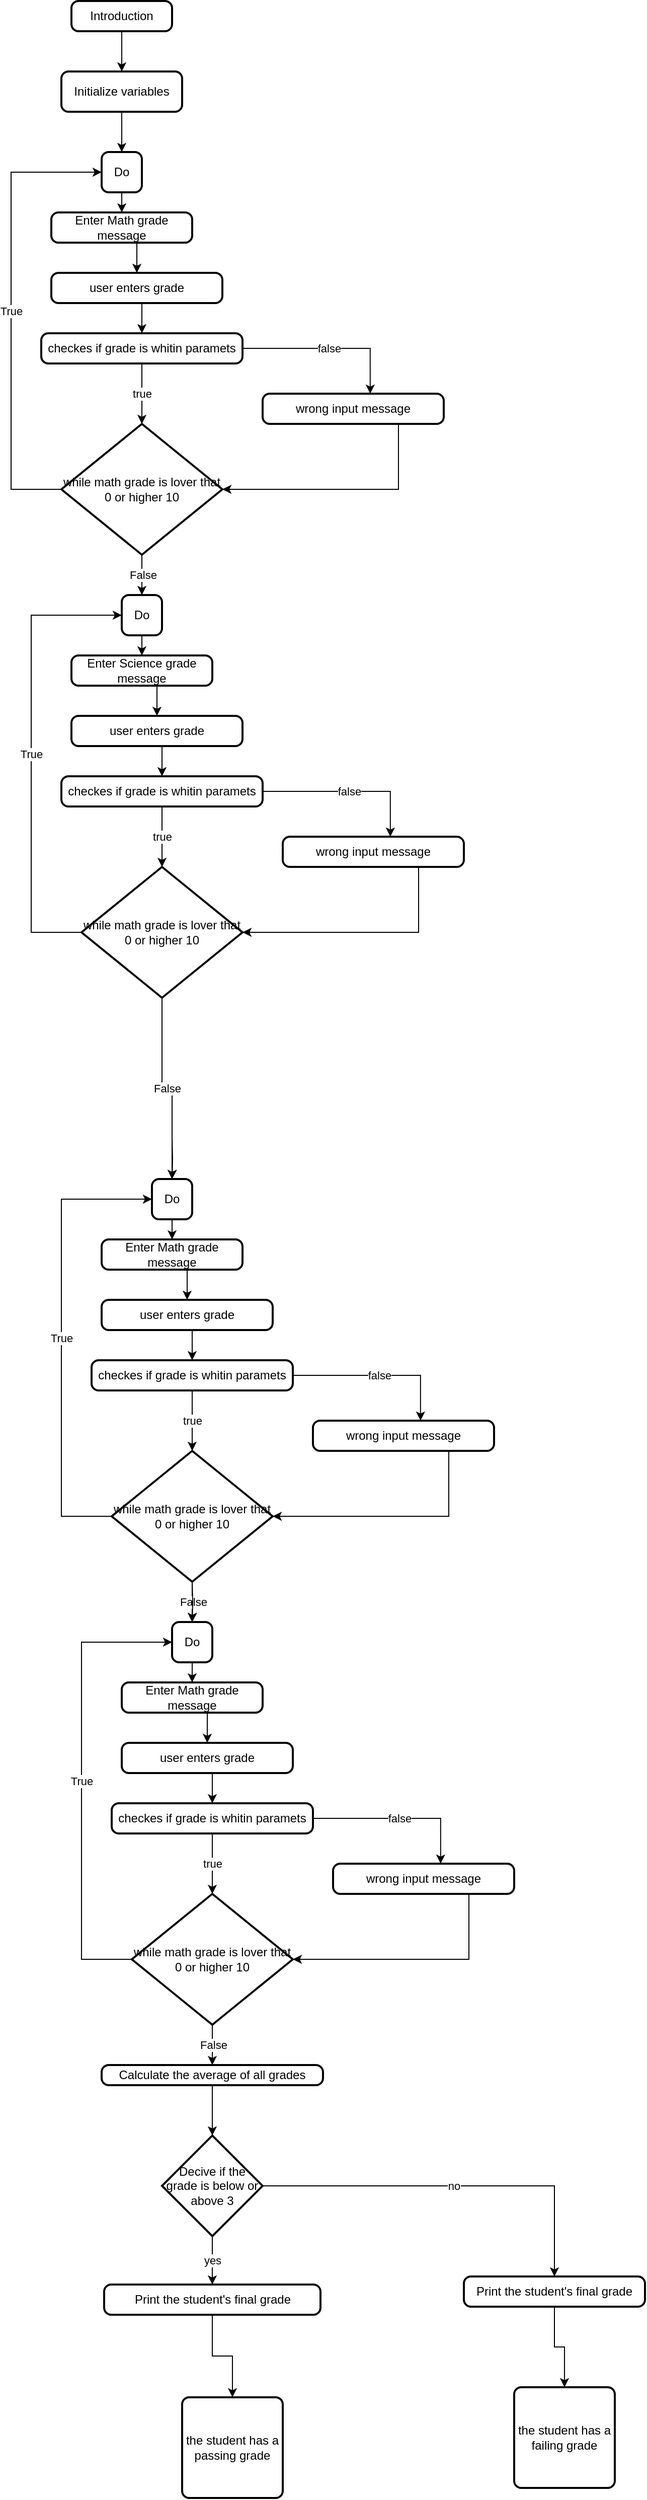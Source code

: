 <mxfile version="22.0.8" type="device">
  <diagram id="C5RBs43oDa-KdzZeNtuy" name="Page-1">
    <mxGraphModel dx="1434" dy="764" grid="1" gridSize="10" guides="1" tooltips="1" connect="1" arrows="1" fold="1" page="1" pageScale="1" pageWidth="827" pageHeight="1169" math="0" shadow="0">
      <root>
        <mxCell id="WIyWlLk6GJQsqaUBKTNV-0" />
        <mxCell id="WIyWlLk6GJQsqaUBKTNV-1" parent="WIyWlLk6GJQsqaUBKTNV-0" />
        <mxCell id="nSamTNei7Clb74Yu-_tP-12" value="True" style="edgeStyle=orthogonalEdgeStyle;rounded=0;orthogonalLoop=1;jettySize=auto;html=1;exitX=0;exitY=0.5;exitDx=0;exitDy=0;exitPerimeter=0;entryX=0;entryY=0.5;entryDx=0;entryDy=0;" parent="WIyWlLk6GJQsqaUBKTNV-1" source="nSamTNei7Clb74Yu-_tP-3" target="nSamTNei7Clb74Yu-_tP-8" edge="1">
          <mxGeometry relative="1" as="geometry">
            <mxPoint x="20" y="240" as="targetPoint" />
            <Array as="points">
              <mxPoint x="30" y="555" />
              <mxPoint x="30" y="240" />
            </Array>
          </mxGeometry>
        </mxCell>
        <mxCell id="nSamTNei7Clb74Yu-_tP-27" value="False" style="edgeStyle=orthogonalEdgeStyle;rounded=0;orthogonalLoop=1;jettySize=auto;html=1;exitX=0.5;exitY=1;exitDx=0;exitDy=0;exitPerimeter=0;" parent="WIyWlLk6GJQsqaUBKTNV-1" source="nSamTNei7Clb74Yu-_tP-3" edge="1">
          <mxGeometry relative="1" as="geometry">
            <mxPoint x="160" y="660" as="targetPoint" />
          </mxGeometry>
        </mxCell>
        <mxCell id="nSamTNei7Clb74Yu-_tP-3" value="while math grade is lover that 0 or higher 10" style="strokeWidth=2;html=1;shape=mxgraph.flowchart.decision;whiteSpace=wrap;" parent="WIyWlLk6GJQsqaUBKTNV-1" vertex="1">
          <mxGeometry x="80" y="490" width="160" height="130" as="geometry" />
        </mxCell>
        <mxCell id="nSamTNei7Clb74Yu-_tP-5" style="edgeStyle=orthogonalEdgeStyle;rounded=0;orthogonalLoop=1;jettySize=auto;html=1;exitX=0.5;exitY=1;exitDx=0;exitDy=0;" parent="WIyWlLk6GJQsqaUBKTNV-1" source="nSamTNei7Clb74Yu-_tP-4" edge="1">
          <mxGeometry relative="1" as="geometry">
            <mxPoint x="140" y="220" as="targetPoint" />
          </mxGeometry>
        </mxCell>
        <mxCell id="nSamTNei7Clb74Yu-_tP-4" value="Initialize variables" style="rounded=1;whiteSpace=wrap;html=1;absoluteArcSize=1;arcSize=14;strokeWidth=2;" parent="WIyWlLk6GJQsqaUBKTNV-1" vertex="1">
          <mxGeometry x="80" y="140" width="120" height="40" as="geometry" />
        </mxCell>
        <mxCell id="nSamTNei7Clb74Yu-_tP-7" style="edgeStyle=orthogonalEdgeStyle;rounded=0;orthogonalLoop=1;jettySize=auto;html=1;exitX=0.5;exitY=1;exitDx=0;exitDy=0;entryX=0.5;entryY=0;entryDx=0;entryDy=0;" parent="WIyWlLk6GJQsqaUBKTNV-1" source="nSamTNei7Clb74Yu-_tP-6" target="nSamTNei7Clb74Yu-_tP-4" edge="1">
          <mxGeometry relative="1" as="geometry" />
        </mxCell>
        <mxCell id="nSamTNei7Clb74Yu-_tP-6" value="Introduction" style="rounded=1;whiteSpace=wrap;html=1;absoluteArcSize=1;arcSize=14;strokeWidth=2;" parent="WIyWlLk6GJQsqaUBKTNV-1" vertex="1">
          <mxGeometry x="90" y="70" width="100" height="30" as="geometry" />
        </mxCell>
        <mxCell id="nSamTNei7Clb74Yu-_tP-9" style="edgeStyle=orthogonalEdgeStyle;rounded=0;orthogonalLoop=1;jettySize=auto;html=1;exitX=0.5;exitY=1;exitDx=0;exitDy=0;" parent="WIyWlLk6GJQsqaUBKTNV-1" source="nSamTNei7Clb74Yu-_tP-8" edge="1">
          <mxGeometry relative="1" as="geometry">
            <mxPoint x="140" y="280" as="targetPoint" />
          </mxGeometry>
        </mxCell>
        <mxCell id="nSamTNei7Clb74Yu-_tP-8" value="Do" style="rounded=1;whiteSpace=wrap;html=1;absoluteArcSize=1;arcSize=14;strokeWidth=2;" parent="WIyWlLk6GJQsqaUBKTNV-1" vertex="1">
          <mxGeometry x="120" y="220" width="40" height="40" as="geometry" />
        </mxCell>
        <mxCell id="nSamTNei7Clb74Yu-_tP-18" style="edgeStyle=orthogonalEdgeStyle;rounded=0;orthogonalLoop=1;jettySize=auto;html=1;exitX=0.5;exitY=1;exitDx=0;exitDy=0;entryX=0.5;entryY=0;entryDx=0;entryDy=0;" parent="WIyWlLk6GJQsqaUBKTNV-1" source="nSamTNei7Clb74Yu-_tP-10" target="nSamTNei7Clb74Yu-_tP-16" edge="1">
          <mxGeometry relative="1" as="geometry" />
        </mxCell>
        <mxCell id="nSamTNei7Clb74Yu-_tP-10" value="Enter Math grade message" style="rounded=1;whiteSpace=wrap;html=1;absoluteArcSize=1;arcSize=14;strokeWidth=2;" parent="WIyWlLk6GJQsqaUBKTNV-1" vertex="1">
          <mxGeometry x="70" y="280" width="140" height="30" as="geometry" />
        </mxCell>
        <mxCell id="nSamTNei7Clb74Yu-_tP-14" style="edgeStyle=orthogonalEdgeStyle;rounded=0;orthogonalLoop=1;jettySize=auto;html=1;exitX=0.5;exitY=1;exitDx=0;exitDy=0;exitPerimeter=0;" parent="WIyWlLk6GJQsqaUBKTNV-1" source="nSamTNei7Clb74Yu-_tP-3" target="nSamTNei7Clb74Yu-_tP-3" edge="1">
          <mxGeometry relative="1" as="geometry" />
        </mxCell>
        <mxCell id="nSamTNei7Clb74Yu-_tP-19" style="edgeStyle=orthogonalEdgeStyle;rounded=0;orthogonalLoop=1;jettySize=auto;html=1;exitX=0.5;exitY=1;exitDx=0;exitDy=0;entryX=0.5;entryY=0;entryDx=0;entryDy=0;" parent="WIyWlLk6GJQsqaUBKTNV-1" source="nSamTNei7Clb74Yu-_tP-16" target="nSamTNei7Clb74Yu-_tP-17" edge="1">
          <mxGeometry relative="1" as="geometry" />
        </mxCell>
        <mxCell id="nSamTNei7Clb74Yu-_tP-16" value="user enters grade" style="rounded=1;whiteSpace=wrap;html=1;absoluteArcSize=1;arcSize=14;strokeWidth=2;" parent="WIyWlLk6GJQsqaUBKTNV-1" vertex="1">
          <mxGeometry x="70" y="340" width="170" height="30" as="geometry" />
        </mxCell>
        <mxCell id="nSamTNei7Clb74Yu-_tP-24" value="false" style="edgeStyle=orthogonalEdgeStyle;rounded=0;orthogonalLoop=1;jettySize=auto;html=1;exitX=1;exitY=0.5;exitDx=0;exitDy=0;entryX=0.594;entryY=0;entryDx=0;entryDy=0;entryPerimeter=0;" parent="WIyWlLk6GJQsqaUBKTNV-1" source="nSamTNei7Clb74Yu-_tP-17" target="nSamTNei7Clb74Yu-_tP-23" edge="1">
          <mxGeometry relative="1" as="geometry" />
        </mxCell>
        <mxCell id="nSamTNei7Clb74Yu-_tP-25" value="true" style="edgeStyle=orthogonalEdgeStyle;rounded=0;orthogonalLoop=1;jettySize=auto;html=1;exitX=0.5;exitY=1;exitDx=0;exitDy=0;entryX=0.5;entryY=0;entryDx=0;entryDy=0;entryPerimeter=0;" parent="WIyWlLk6GJQsqaUBKTNV-1" source="nSamTNei7Clb74Yu-_tP-17" target="nSamTNei7Clb74Yu-_tP-3" edge="1">
          <mxGeometry relative="1" as="geometry" />
        </mxCell>
        <mxCell id="nSamTNei7Clb74Yu-_tP-17" value="checkes if grade is whitin paramets" style="rounded=1;whiteSpace=wrap;html=1;absoluteArcSize=1;arcSize=14;strokeWidth=2;" parent="WIyWlLk6GJQsqaUBKTNV-1" vertex="1">
          <mxGeometry x="60" y="400" width="200" height="30" as="geometry" />
        </mxCell>
        <mxCell id="nSamTNei7Clb74Yu-_tP-26" style="edgeStyle=orthogonalEdgeStyle;rounded=0;orthogonalLoop=1;jettySize=auto;html=1;exitX=0.75;exitY=1;exitDx=0;exitDy=0;entryX=1;entryY=0.5;entryDx=0;entryDy=0;entryPerimeter=0;" parent="WIyWlLk6GJQsqaUBKTNV-1" source="nSamTNei7Clb74Yu-_tP-23" target="nSamTNei7Clb74Yu-_tP-3" edge="1">
          <mxGeometry relative="1" as="geometry" />
        </mxCell>
        <mxCell id="nSamTNei7Clb74Yu-_tP-23" value="wrong input message" style="rounded=1;whiteSpace=wrap;html=1;absoluteArcSize=1;arcSize=14;strokeWidth=2;" parent="WIyWlLk6GJQsqaUBKTNV-1" vertex="1">
          <mxGeometry x="280" y="460" width="180" height="30" as="geometry" />
        </mxCell>
        <mxCell id="nSamTNei7Clb74Yu-_tP-45" value="True" style="edgeStyle=orthogonalEdgeStyle;rounded=0;orthogonalLoop=1;jettySize=auto;html=1;exitX=0;exitY=0.5;exitDx=0;exitDy=0;exitPerimeter=0;entryX=0;entryY=0.5;entryDx=0;entryDy=0;" parent="WIyWlLk6GJQsqaUBKTNV-1" source="nSamTNei7Clb74Yu-_tP-47" target="nSamTNei7Clb74Yu-_tP-51" edge="1">
          <mxGeometry relative="1" as="geometry">
            <mxPoint x="40" y="680" as="targetPoint" />
            <Array as="points">
              <mxPoint x="50" y="995" />
              <mxPoint x="50" y="680" />
            </Array>
          </mxGeometry>
        </mxCell>
        <mxCell id="nSamTNei7Clb74Yu-_tP-81" value="False" style="edgeStyle=orthogonalEdgeStyle;rounded=0;orthogonalLoop=1;jettySize=auto;html=1;exitX=0.5;exitY=1;exitDx=0;exitDy=0;exitPerimeter=0;entryX=0.5;entryY=0;entryDx=0;entryDy=0;" parent="WIyWlLk6GJQsqaUBKTNV-1" source="nSamTNei7Clb74Yu-_tP-47" target="nSamTNei7Clb74Yu-_tP-70" edge="1">
          <mxGeometry relative="1" as="geometry" />
        </mxCell>
        <mxCell id="nSamTNei7Clb74Yu-_tP-47" value="while math grade is lover that 0 or higher 10" style="strokeWidth=2;html=1;shape=mxgraph.flowchart.decision;whiteSpace=wrap;" parent="WIyWlLk6GJQsqaUBKTNV-1" vertex="1">
          <mxGeometry x="100" y="930" width="160" height="130" as="geometry" />
        </mxCell>
        <mxCell id="nSamTNei7Clb74Yu-_tP-50" style="edgeStyle=orthogonalEdgeStyle;rounded=0;orthogonalLoop=1;jettySize=auto;html=1;exitX=0.5;exitY=1;exitDx=0;exitDy=0;" parent="WIyWlLk6GJQsqaUBKTNV-1" source="nSamTNei7Clb74Yu-_tP-51" edge="1">
          <mxGeometry relative="1" as="geometry">
            <mxPoint x="160" y="720" as="targetPoint" />
          </mxGeometry>
        </mxCell>
        <mxCell id="nSamTNei7Clb74Yu-_tP-51" value="Do" style="rounded=1;whiteSpace=wrap;html=1;absoluteArcSize=1;arcSize=14;strokeWidth=2;" parent="WIyWlLk6GJQsqaUBKTNV-1" vertex="1">
          <mxGeometry x="140" y="660" width="40" height="40" as="geometry" />
        </mxCell>
        <mxCell id="nSamTNei7Clb74Yu-_tP-52" style="edgeStyle=orthogonalEdgeStyle;rounded=0;orthogonalLoop=1;jettySize=auto;html=1;exitX=0.5;exitY=1;exitDx=0;exitDy=0;entryX=0.5;entryY=0;entryDx=0;entryDy=0;" parent="WIyWlLk6GJQsqaUBKTNV-1" source="nSamTNei7Clb74Yu-_tP-53" target="nSamTNei7Clb74Yu-_tP-56" edge="1">
          <mxGeometry relative="1" as="geometry" />
        </mxCell>
        <mxCell id="nSamTNei7Clb74Yu-_tP-53" value="Enter Science grade message" style="rounded=1;whiteSpace=wrap;html=1;absoluteArcSize=1;arcSize=14;strokeWidth=2;" parent="WIyWlLk6GJQsqaUBKTNV-1" vertex="1">
          <mxGeometry x="90" y="720" width="140" height="30" as="geometry" />
        </mxCell>
        <mxCell id="nSamTNei7Clb74Yu-_tP-54" style="edgeStyle=orthogonalEdgeStyle;rounded=0;orthogonalLoop=1;jettySize=auto;html=1;exitX=0.5;exitY=1;exitDx=0;exitDy=0;exitPerimeter=0;" parent="WIyWlLk6GJQsqaUBKTNV-1" source="nSamTNei7Clb74Yu-_tP-47" target="nSamTNei7Clb74Yu-_tP-47" edge="1">
          <mxGeometry relative="1" as="geometry" />
        </mxCell>
        <mxCell id="nSamTNei7Clb74Yu-_tP-55" style="edgeStyle=orthogonalEdgeStyle;rounded=0;orthogonalLoop=1;jettySize=auto;html=1;exitX=0.5;exitY=1;exitDx=0;exitDy=0;entryX=0.5;entryY=0;entryDx=0;entryDy=0;" parent="WIyWlLk6GJQsqaUBKTNV-1" source="nSamTNei7Clb74Yu-_tP-56" target="nSamTNei7Clb74Yu-_tP-59" edge="1">
          <mxGeometry relative="1" as="geometry" />
        </mxCell>
        <mxCell id="nSamTNei7Clb74Yu-_tP-56" value="user enters grade" style="rounded=1;whiteSpace=wrap;html=1;absoluteArcSize=1;arcSize=14;strokeWidth=2;" parent="WIyWlLk6GJQsqaUBKTNV-1" vertex="1">
          <mxGeometry x="90" y="780" width="170" height="30" as="geometry" />
        </mxCell>
        <mxCell id="nSamTNei7Clb74Yu-_tP-57" value="false" style="edgeStyle=orthogonalEdgeStyle;rounded=0;orthogonalLoop=1;jettySize=auto;html=1;exitX=1;exitY=0.5;exitDx=0;exitDy=0;entryX=0.594;entryY=0;entryDx=0;entryDy=0;entryPerimeter=0;" parent="WIyWlLk6GJQsqaUBKTNV-1" source="nSamTNei7Clb74Yu-_tP-59" target="nSamTNei7Clb74Yu-_tP-61" edge="1">
          <mxGeometry relative="1" as="geometry" />
        </mxCell>
        <mxCell id="nSamTNei7Clb74Yu-_tP-58" value="true" style="edgeStyle=orthogonalEdgeStyle;rounded=0;orthogonalLoop=1;jettySize=auto;html=1;exitX=0.5;exitY=1;exitDx=0;exitDy=0;entryX=0.5;entryY=0;entryDx=0;entryDy=0;entryPerimeter=0;" parent="WIyWlLk6GJQsqaUBKTNV-1" source="nSamTNei7Clb74Yu-_tP-59" target="nSamTNei7Clb74Yu-_tP-47" edge="1">
          <mxGeometry relative="1" as="geometry" />
        </mxCell>
        <mxCell id="nSamTNei7Clb74Yu-_tP-59" value="checkes if grade is whitin paramets" style="rounded=1;whiteSpace=wrap;html=1;absoluteArcSize=1;arcSize=14;strokeWidth=2;" parent="WIyWlLk6GJQsqaUBKTNV-1" vertex="1">
          <mxGeometry x="80" y="840" width="200" height="30" as="geometry" />
        </mxCell>
        <mxCell id="nSamTNei7Clb74Yu-_tP-60" style="edgeStyle=orthogonalEdgeStyle;rounded=0;orthogonalLoop=1;jettySize=auto;html=1;exitX=0.75;exitY=1;exitDx=0;exitDy=0;entryX=1;entryY=0.5;entryDx=0;entryDy=0;entryPerimeter=0;" parent="WIyWlLk6GJQsqaUBKTNV-1" source="nSamTNei7Clb74Yu-_tP-61" target="nSamTNei7Clb74Yu-_tP-47" edge="1">
          <mxGeometry relative="1" as="geometry" />
        </mxCell>
        <mxCell id="nSamTNei7Clb74Yu-_tP-61" value="wrong input message" style="rounded=1;whiteSpace=wrap;html=1;absoluteArcSize=1;arcSize=14;strokeWidth=2;" parent="WIyWlLk6GJQsqaUBKTNV-1" vertex="1">
          <mxGeometry x="300" y="900" width="180" height="30" as="geometry" />
        </mxCell>
        <mxCell id="nSamTNei7Clb74Yu-_tP-64" value="True" style="edgeStyle=orthogonalEdgeStyle;rounded=0;orthogonalLoop=1;jettySize=auto;html=1;exitX=0;exitY=0.5;exitDx=0;exitDy=0;exitPerimeter=0;entryX=0;entryY=0.5;entryDx=0;entryDy=0;" parent="WIyWlLk6GJQsqaUBKTNV-1" source="nSamTNei7Clb74Yu-_tP-66" target="nSamTNei7Clb74Yu-_tP-70" edge="1">
          <mxGeometry relative="1" as="geometry">
            <mxPoint x="70" y="1260" as="targetPoint" />
            <Array as="points">
              <mxPoint x="80" y="1575" />
              <mxPoint x="80" y="1260" />
            </Array>
          </mxGeometry>
        </mxCell>
        <mxCell id="nSamTNei7Clb74Yu-_tP-65" value="False" style="edgeStyle=orthogonalEdgeStyle;rounded=0;orthogonalLoop=1;jettySize=auto;html=1;exitX=0.5;exitY=1;exitDx=0;exitDy=0;exitPerimeter=0;" parent="WIyWlLk6GJQsqaUBKTNV-1" source="nSamTNei7Clb74Yu-_tP-66" edge="1">
          <mxGeometry relative="1" as="geometry">
            <mxPoint x="210" y="1680" as="targetPoint" />
          </mxGeometry>
        </mxCell>
        <mxCell id="nSamTNei7Clb74Yu-_tP-66" value="while math grade is lover that 0 or higher 10" style="strokeWidth=2;html=1;shape=mxgraph.flowchart.decision;whiteSpace=wrap;" parent="WIyWlLk6GJQsqaUBKTNV-1" vertex="1">
          <mxGeometry x="130" y="1510" width="160" height="130" as="geometry" />
        </mxCell>
        <mxCell id="nSamTNei7Clb74Yu-_tP-67" style="edgeStyle=orthogonalEdgeStyle;rounded=0;orthogonalLoop=1;jettySize=auto;html=1;exitX=0.5;exitY=1;exitDx=0;exitDy=0;" parent="WIyWlLk6GJQsqaUBKTNV-1" edge="1">
          <mxGeometry relative="1" as="geometry">
            <mxPoint x="190" y="1240" as="targetPoint" />
            <mxPoint x="190" y="1200" as="sourcePoint" />
          </mxGeometry>
        </mxCell>
        <mxCell id="nSamTNei7Clb74Yu-_tP-69" style="edgeStyle=orthogonalEdgeStyle;rounded=0;orthogonalLoop=1;jettySize=auto;html=1;exitX=0.5;exitY=1;exitDx=0;exitDy=0;" parent="WIyWlLk6GJQsqaUBKTNV-1" source="nSamTNei7Clb74Yu-_tP-70" edge="1">
          <mxGeometry relative="1" as="geometry">
            <mxPoint x="190" y="1300" as="targetPoint" />
          </mxGeometry>
        </mxCell>
        <mxCell id="nSamTNei7Clb74Yu-_tP-70" value="Do" style="rounded=1;whiteSpace=wrap;html=1;absoluteArcSize=1;arcSize=14;strokeWidth=2;" parent="WIyWlLk6GJQsqaUBKTNV-1" vertex="1">
          <mxGeometry x="170" y="1240" width="40" height="40" as="geometry" />
        </mxCell>
        <mxCell id="nSamTNei7Clb74Yu-_tP-71" style="edgeStyle=orthogonalEdgeStyle;rounded=0;orthogonalLoop=1;jettySize=auto;html=1;exitX=0.5;exitY=1;exitDx=0;exitDy=0;entryX=0.5;entryY=0;entryDx=0;entryDy=0;" parent="WIyWlLk6GJQsqaUBKTNV-1" source="nSamTNei7Clb74Yu-_tP-72" target="nSamTNei7Clb74Yu-_tP-75" edge="1">
          <mxGeometry relative="1" as="geometry" />
        </mxCell>
        <mxCell id="nSamTNei7Clb74Yu-_tP-72" value="Enter Math grade message" style="rounded=1;whiteSpace=wrap;html=1;absoluteArcSize=1;arcSize=14;strokeWidth=2;" parent="WIyWlLk6GJQsqaUBKTNV-1" vertex="1">
          <mxGeometry x="120" y="1300" width="140" height="30" as="geometry" />
        </mxCell>
        <mxCell id="nSamTNei7Clb74Yu-_tP-73" style="edgeStyle=orthogonalEdgeStyle;rounded=0;orthogonalLoop=1;jettySize=auto;html=1;exitX=0.5;exitY=1;exitDx=0;exitDy=0;exitPerimeter=0;" parent="WIyWlLk6GJQsqaUBKTNV-1" source="nSamTNei7Clb74Yu-_tP-66" target="nSamTNei7Clb74Yu-_tP-66" edge="1">
          <mxGeometry relative="1" as="geometry" />
        </mxCell>
        <mxCell id="nSamTNei7Clb74Yu-_tP-74" style="edgeStyle=orthogonalEdgeStyle;rounded=0;orthogonalLoop=1;jettySize=auto;html=1;exitX=0.5;exitY=1;exitDx=0;exitDy=0;entryX=0.5;entryY=0;entryDx=0;entryDy=0;" parent="WIyWlLk6GJQsqaUBKTNV-1" source="nSamTNei7Clb74Yu-_tP-75" target="nSamTNei7Clb74Yu-_tP-78" edge="1">
          <mxGeometry relative="1" as="geometry" />
        </mxCell>
        <mxCell id="nSamTNei7Clb74Yu-_tP-75" value="user enters grade" style="rounded=1;whiteSpace=wrap;html=1;absoluteArcSize=1;arcSize=14;strokeWidth=2;" parent="WIyWlLk6GJQsqaUBKTNV-1" vertex="1">
          <mxGeometry x="120" y="1360" width="170" height="30" as="geometry" />
        </mxCell>
        <mxCell id="nSamTNei7Clb74Yu-_tP-76" value="false" style="edgeStyle=orthogonalEdgeStyle;rounded=0;orthogonalLoop=1;jettySize=auto;html=1;exitX=1;exitY=0.5;exitDx=0;exitDy=0;entryX=0.594;entryY=0;entryDx=0;entryDy=0;entryPerimeter=0;" parent="WIyWlLk6GJQsqaUBKTNV-1" source="nSamTNei7Clb74Yu-_tP-78" target="nSamTNei7Clb74Yu-_tP-80" edge="1">
          <mxGeometry relative="1" as="geometry" />
        </mxCell>
        <mxCell id="nSamTNei7Clb74Yu-_tP-77" value="true" style="edgeStyle=orthogonalEdgeStyle;rounded=0;orthogonalLoop=1;jettySize=auto;html=1;exitX=0.5;exitY=1;exitDx=0;exitDy=0;entryX=0.5;entryY=0;entryDx=0;entryDy=0;entryPerimeter=0;" parent="WIyWlLk6GJQsqaUBKTNV-1" source="nSamTNei7Clb74Yu-_tP-78" target="nSamTNei7Clb74Yu-_tP-66" edge="1">
          <mxGeometry relative="1" as="geometry" />
        </mxCell>
        <mxCell id="nSamTNei7Clb74Yu-_tP-78" value="checkes if grade is whitin paramets" style="rounded=1;whiteSpace=wrap;html=1;absoluteArcSize=1;arcSize=14;strokeWidth=2;" parent="WIyWlLk6GJQsqaUBKTNV-1" vertex="1">
          <mxGeometry x="110" y="1420" width="200" height="30" as="geometry" />
        </mxCell>
        <mxCell id="nSamTNei7Clb74Yu-_tP-79" style="edgeStyle=orthogonalEdgeStyle;rounded=0;orthogonalLoop=1;jettySize=auto;html=1;exitX=0.75;exitY=1;exitDx=0;exitDy=0;entryX=1;entryY=0.5;entryDx=0;entryDy=0;entryPerimeter=0;" parent="WIyWlLk6GJQsqaUBKTNV-1" source="nSamTNei7Clb74Yu-_tP-80" target="nSamTNei7Clb74Yu-_tP-66" edge="1">
          <mxGeometry relative="1" as="geometry" />
        </mxCell>
        <mxCell id="nSamTNei7Clb74Yu-_tP-80" value="wrong input message" style="rounded=1;whiteSpace=wrap;html=1;absoluteArcSize=1;arcSize=14;strokeWidth=2;" parent="WIyWlLk6GJQsqaUBKTNV-1" vertex="1">
          <mxGeometry x="330" y="1480" width="180" height="30" as="geometry" />
        </mxCell>
        <mxCell id="nSamTNei7Clb74Yu-_tP-82" value="True" style="edgeStyle=orthogonalEdgeStyle;rounded=0;orthogonalLoop=1;jettySize=auto;html=1;exitX=0;exitY=0.5;exitDx=0;exitDy=0;exitPerimeter=0;entryX=0;entryY=0.5;entryDx=0;entryDy=0;" parent="WIyWlLk6GJQsqaUBKTNV-1" source="nSamTNei7Clb74Yu-_tP-84" target="nSamTNei7Clb74Yu-_tP-88" edge="1">
          <mxGeometry relative="1" as="geometry">
            <mxPoint x="90" y="1700" as="targetPoint" />
            <Array as="points">
              <mxPoint x="100" y="2015" />
              <mxPoint x="100" y="1700" />
            </Array>
          </mxGeometry>
        </mxCell>
        <mxCell id="nSamTNei7Clb74Yu-_tP-83" value="False" style="edgeStyle=orthogonalEdgeStyle;rounded=0;orthogonalLoop=1;jettySize=auto;html=1;exitX=0.5;exitY=1;exitDx=0;exitDy=0;exitPerimeter=0;" parent="WIyWlLk6GJQsqaUBKTNV-1" source="nSamTNei7Clb74Yu-_tP-84" edge="1">
          <mxGeometry relative="1" as="geometry">
            <mxPoint x="230" y="2120" as="targetPoint" />
          </mxGeometry>
        </mxCell>
        <mxCell id="nSamTNei7Clb74Yu-_tP-84" value="while math grade is lover that 0 or higher 10" style="strokeWidth=2;html=1;shape=mxgraph.flowchart.decision;whiteSpace=wrap;" parent="WIyWlLk6GJQsqaUBKTNV-1" vertex="1">
          <mxGeometry x="150" y="1950" width="160" height="130" as="geometry" />
        </mxCell>
        <mxCell id="nSamTNei7Clb74Yu-_tP-85" style="edgeStyle=orthogonalEdgeStyle;rounded=0;orthogonalLoop=1;jettySize=auto;html=1;exitX=0.5;exitY=1;exitDx=0;exitDy=0;" parent="WIyWlLk6GJQsqaUBKTNV-1" edge="1">
          <mxGeometry relative="1" as="geometry">
            <mxPoint x="210" y="1680" as="targetPoint" />
            <mxPoint x="210" y="1640" as="sourcePoint" />
          </mxGeometry>
        </mxCell>
        <mxCell id="nSamTNei7Clb74Yu-_tP-87" style="edgeStyle=orthogonalEdgeStyle;rounded=0;orthogonalLoop=1;jettySize=auto;html=1;exitX=0.5;exitY=1;exitDx=0;exitDy=0;" parent="WIyWlLk6GJQsqaUBKTNV-1" source="nSamTNei7Clb74Yu-_tP-88" edge="1">
          <mxGeometry relative="1" as="geometry">
            <mxPoint x="210" y="1740" as="targetPoint" />
          </mxGeometry>
        </mxCell>
        <mxCell id="nSamTNei7Clb74Yu-_tP-88" value="Do" style="rounded=1;whiteSpace=wrap;html=1;absoluteArcSize=1;arcSize=14;strokeWidth=2;" parent="WIyWlLk6GJQsqaUBKTNV-1" vertex="1">
          <mxGeometry x="190" y="1680" width="40" height="40" as="geometry" />
        </mxCell>
        <mxCell id="nSamTNei7Clb74Yu-_tP-89" style="edgeStyle=orthogonalEdgeStyle;rounded=0;orthogonalLoop=1;jettySize=auto;html=1;exitX=0.5;exitY=1;exitDx=0;exitDy=0;entryX=0.5;entryY=0;entryDx=0;entryDy=0;" parent="WIyWlLk6GJQsqaUBKTNV-1" source="nSamTNei7Clb74Yu-_tP-90" target="nSamTNei7Clb74Yu-_tP-93" edge="1">
          <mxGeometry relative="1" as="geometry" />
        </mxCell>
        <mxCell id="nSamTNei7Clb74Yu-_tP-90" value="Enter Math grade message" style="rounded=1;whiteSpace=wrap;html=1;absoluteArcSize=1;arcSize=14;strokeWidth=2;" parent="WIyWlLk6GJQsqaUBKTNV-1" vertex="1">
          <mxGeometry x="140" y="1740" width="140" height="30" as="geometry" />
        </mxCell>
        <mxCell id="nSamTNei7Clb74Yu-_tP-91" style="edgeStyle=orthogonalEdgeStyle;rounded=0;orthogonalLoop=1;jettySize=auto;html=1;exitX=0.5;exitY=1;exitDx=0;exitDy=0;exitPerimeter=0;" parent="WIyWlLk6GJQsqaUBKTNV-1" source="nSamTNei7Clb74Yu-_tP-84" target="nSamTNei7Clb74Yu-_tP-84" edge="1">
          <mxGeometry relative="1" as="geometry" />
        </mxCell>
        <mxCell id="nSamTNei7Clb74Yu-_tP-92" style="edgeStyle=orthogonalEdgeStyle;rounded=0;orthogonalLoop=1;jettySize=auto;html=1;exitX=0.5;exitY=1;exitDx=0;exitDy=0;entryX=0.5;entryY=0;entryDx=0;entryDy=0;" parent="WIyWlLk6GJQsqaUBKTNV-1" source="nSamTNei7Clb74Yu-_tP-93" target="nSamTNei7Clb74Yu-_tP-96" edge="1">
          <mxGeometry relative="1" as="geometry" />
        </mxCell>
        <mxCell id="nSamTNei7Clb74Yu-_tP-93" value="user enters grade" style="rounded=1;whiteSpace=wrap;html=1;absoluteArcSize=1;arcSize=14;strokeWidth=2;" parent="WIyWlLk6GJQsqaUBKTNV-1" vertex="1">
          <mxGeometry x="140" y="1800" width="170" height="30" as="geometry" />
        </mxCell>
        <mxCell id="nSamTNei7Clb74Yu-_tP-94" value="false" style="edgeStyle=orthogonalEdgeStyle;rounded=0;orthogonalLoop=1;jettySize=auto;html=1;exitX=1;exitY=0.5;exitDx=0;exitDy=0;entryX=0.594;entryY=0;entryDx=0;entryDy=0;entryPerimeter=0;" parent="WIyWlLk6GJQsqaUBKTNV-1" source="nSamTNei7Clb74Yu-_tP-96" target="nSamTNei7Clb74Yu-_tP-98" edge="1">
          <mxGeometry relative="1" as="geometry" />
        </mxCell>
        <mxCell id="nSamTNei7Clb74Yu-_tP-95" value="true" style="edgeStyle=orthogonalEdgeStyle;rounded=0;orthogonalLoop=1;jettySize=auto;html=1;exitX=0.5;exitY=1;exitDx=0;exitDy=0;entryX=0.5;entryY=0;entryDx=0;entryDy=0;entryPerimeter=0;" parent="WIyWlLk6GJQsqaUBKTNV-1" source="nSamTNei7Clb74Yu-_tP-96" target="nSamTNei7Clb74Yu-_tP-84" edge="1">
          <mxGeometry relative="1" as="geometry" />
        </mxCell>
        <mxCell id="nSamTNei7Clb74Yu-_tP-96" value="checkes if grade is whitin paramets" style="rounded=1;whiteSpace=wrap;html=1;absoluteArcSize=1;arcSize=14;strokeWidth=2;" parent="WIyWlLk6GJQsqaUBKTNV-1" vertex="1">
          <mxGeometry x="130" y="1860" width="200" height="30" as="geometry" />
        </mxCell>
        <mxCell id="nSamTNei7Clb74Yu-_tP-97" style="edgeStyle=orthogonalEdgeStyle;rounded=0;orthogonalLoop=1;jettySize=auto;html=1;exitX=0.75;exitY=1;exitDx=0;exitDy=0;entryX=1;entryY=0.5;entryDx=0;entryDy=0;entryPerimeter=0;" parent="WIyWlLk6GJQsqaUBKTNV-1" source="nSamTNei7Clb74Yu-_tP-98" target="nSamTNei7Clb74Yu-_tP-84" edge="1">
          <mxGeometry relative="1" as="geometry" />
        </mxCell>
        <mxCell id="nSamTNei7Clb74Yu-_tP-98" value="wrong input message" style="rounded=1;whiteSpace=wrap;html=1;absoluteArcSize=1;arcSize=14;strokeWidth=2;" parent="WIyWlLk6GJQsqaUBKTNV-1" vertex="1">
          <mxGeometry x="350" y="1920" width="180" height="30" as="geometry" />
        </mxCell>
        <mxCell id="nSamTNei7Clb74Yu-_tP-99" value="Calculate the average of all grades" style="rounded=1;whiteSpace=wrap;html=1;absoluteArcSize=1;arcSize=14;strokeWidth=2;" parent="WIyWlLk6GJQsqaUBKTNV-1" vertex="1">
          <mxGeometry x="120" y="2120" width="220" height="20" as="geometry" />
        </mxCell>
        <mxCell id="CXZ9IeghAJyvjHOX5ytz-9" style="edgeStyle=orthogonalEdgeStyle;rounded=0;orthogonalLoop=1;jettySize=auto;html=1;exitX=0.5;exitY=1;exitDx=0;exitDy=0;entryX=0.5;entryY=0;entryDx=0;entryDy=0;" edge="1" parent="WIyWlLk6GJQsqaUBKTNV-1" source="nSamTNei7Clb74Yu-_tP-102" target="CXZ9IeghAJyvjHOX5ytz-8">
          <mxGeometry relative="1" as="geometry" />
        </mxCell>
        <mxCell id="nSamTNei7Clb74Yu-_tP-102" value="Print the student&#39;s final grade" style="rounded=1;whiteSpace=wrap;html=1;absoluteArcSize=1;arcSize=14;strokeWidth=2;" parent="WIyWlLk6GJQsqaUBKTNV-1" vertex="1">
          <mxGeometry x="122.5" y="2338" width="215" height="30" as="geometry" />
        </mxCell>
        <mxCell id="CXZ9IeghAJyvjHOX5ytz-3" value="yes" style="edgeStyle=orthogonalEdgeStyle;rounded=0;orthogonalLoop=1;jettySize=auto;html=1;exitX=0.5;exitY=1;exitDx=0;exitDy=0;exitPerimeter=0;entryX=0.5;entryY=0;entryDx=0;entryDy=0;" edge="1" parent="WIyWlLk6GJQsqaUBKTNV-1" source="CXZ9IeghAJyvjHOX5ytz-0" target="nSamTNei7Clb74Yu-_tP-102">
          <mxGeometry relative="1" as="geometry" />
        </mxCell>
        <mxCell id="CXZ9IeghAJyvjHOX5ytz-4" value="no" style="edgeStyle=orthogonalEdgeStyle;rounded=0;orthogonalLoop=1;jettySize=auto;html=1;exitX=1;exitY=0.5;exitDx=0;exitDy=0;exitPerimeter=0;entryX=0.5;entryY=0;entryDx=0;entryDy=0;" edge="1" parent="WIyWlLk6GJQsqaUBKTNV-1" source="CXZ9IeghAJyvjHOX5ytz-0" target="CXZ9IeghAJyvjHOX5ytz-1">
          <mxGeometry relative="1" as="geometry" />
        </mxCell>
        <mxCell id="CXZ9IeghAJyvjHOX5ytz-0" value="Decive if the grade is below or above 3" style="strokeWidth=2;html=1;shape=mxgraph.flowchart.decision;whiteSpace=wrap;" vertex="1" parent="WIyWlLk6GJQsqaUBKTNV-1">
          <mxGeometry x="180" y="2190" width="100" height="100" as="geometry" />
        </mxCell>
        <mxCell id="CXZ9IeghAJyvjHOX5ytz-6" style="edgeStyle=orthogonalEdgeStyle;rounded=0;orthogonalLoop=1;jettySize=auto;html=1;exitX=0.5;exitY=1;exitDx=0;exitDy=0;" edge="1" parent="WIyWlLk6GJQsqaUBKTNV-1" source="CXZ9IeghAJyvjHOX5ytz-1" target="CXZ9IeghAJyvjHOX5ytz-7">
          <mxGeometry relative="1" as="geometry">
            <mxPoint x="580" y="2520" as="targetPoint" />
          </mxGeometry>
        </mxCell>
        <mxCell id="CXZ9IeghAJyvjHOX5ytz-1" value="Print the student&#39;s final grade" style="rounded=1;whiteSpace=wrap;html=1;absoluteArcSize=1;arcSize=14;strokeWidth=2;" vertex="1" parent="WIyWlLk6GJQsqaUBKTNV-1">
          <mxGeometry x="480" y="2330" width="180" height="30" as="geometry" />
        </mxCell>
        <mxCell id="CXZ9IeghAJyvjHOX5ytz-2" style="edgeStyle=orthogonalEdgeStyle;rounded=0;orthogonalLoop=1;jettySize=auto;html=1;exitX=0.5;exitY=1;exitDx=0;exitDy=0;entryX=0.5;entryY=0;entryDx=0;entryDy=0;entryPerimeter=0;" edge="1" parent="WIyWlLk6GJQsqaUBKTNV-1" source="nSamTNei7Clb74Yu-_tP-99" target="CXZ9IeghAJyvjHOX5ytz-0">
          <mxGeometry relative="1" as="geometry" />
        </mxCell>
        <mxCell id="CXZ9IeghAJyvjHOX5ytz-7" value="the student has a failing grade" style="rounded=1;whiteSpace=wrap;html=1;absoluteArcSize=1;arcSize=14;strokeWidth=2;" vertex="1" parent="WIyWlLk6GJQsqaUBKTNV-1">
          <mxGeometry x="530" y="2440" width="100" height="100" as="geometry" />
        </mxCell>
        <mxCell id="CXZ9IeghAJyvjHOX5ytz-8" value="the student has a passing grade" style="rounded=1;whiteSpace=wrap;html=1;absoluteArcSize=1;arcSize=14;strokeWidth=2;" vertex="1" parent="WIyWlLk6GJQsqaUBKTNV-1">
          <mxGeometry x="200" y="2450" width="100" height="100" as="geometry" />
        </mxCell>
      </root>
    </mxGraphModel>
  </diagram>
</mxfile>
